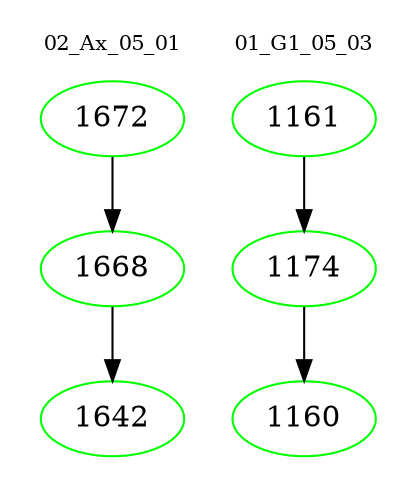 digraph{
subgraph cluster_0 {
color = white
label = "02_Ax_05_01";
fontsize=10;
T0_1672 [label="1672", color="green"]
T0_1672 -> T0_1668 [color="black"]
T0_1668 [label="1668", color="green"]
T0_1668 -> T0_1642 [color="black"]
T0_1642 [label="1642", color="green"]
}
subgraph cluster_1 {
color = white
label = "01_G1_05_03";
fontsize=10;
T1_1161 [label="1161", color="green"]
T1_1161 -> T1_1174 [color="black"]
T1_1174 [label="1174", color="green"]
T1_1174 -> T1_1160 [color="black"]
T1_1160 [label="1160", color="green"]
}
}
